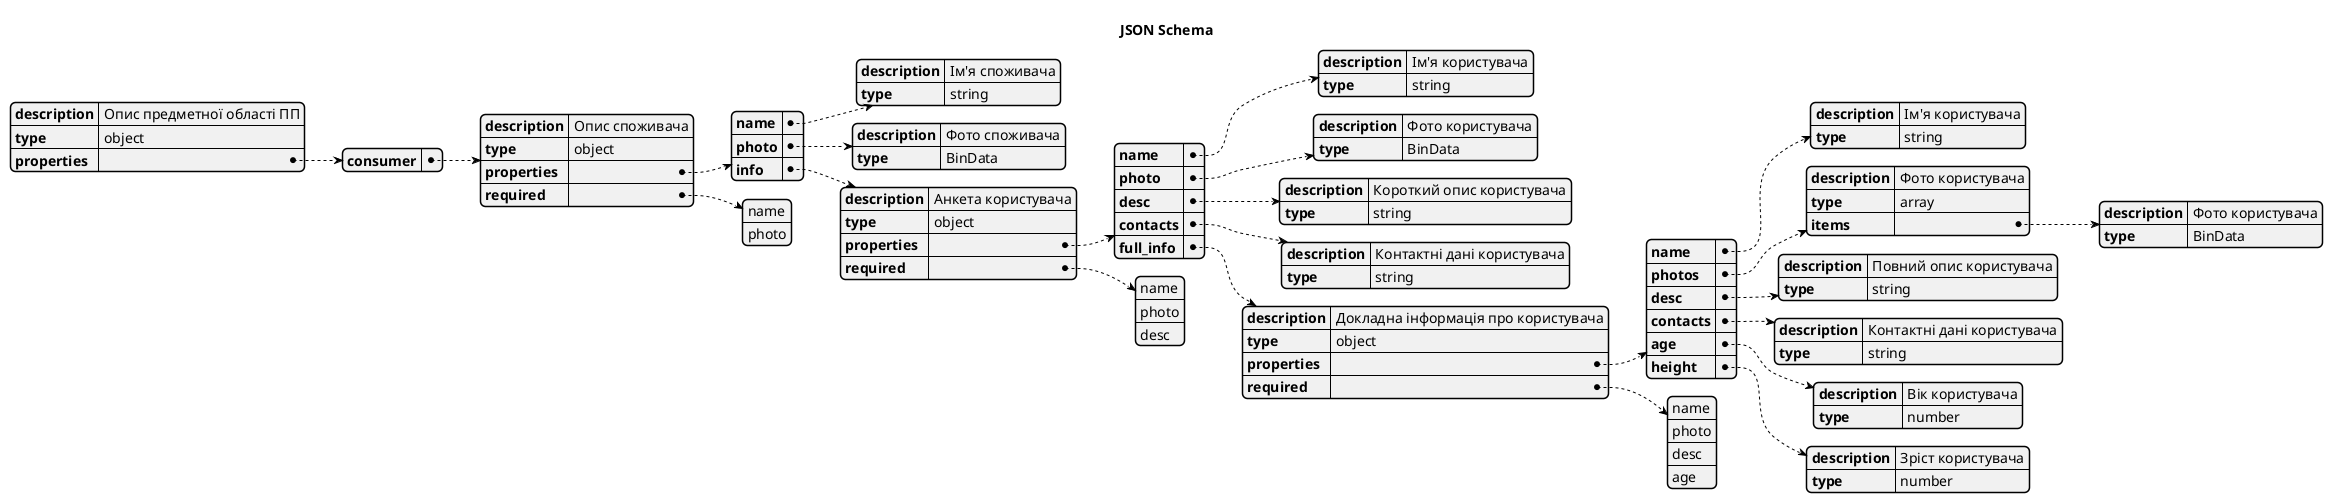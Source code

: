 @startjson json

title JSON Schema

{
  "description": "Опис предметної області ПП",
  "type": "object",
  "properties": {
    "consumer": {
      "description": "Опис споживача",
      "type": "object",
      "properties": {
        "name": {
          "description": "Ім'я споживача",
          "type": "string"
        },
        "photo": {
          "description": "Фото споживача",
          "type": "BinData"
        },
        "info": {
          "description": "Анкета користувача",
          "type": "object",
          "properties": {
            "name": {
              "description": "Ім'я користувача",
              "type": "string"
            },
            "photo": {
              "description": "Фото користувача",
              "type": "BinData"
            },
            "desc": {
              "description": "Короткий опис користувача",
              "type": "string"
            },
            "contacts": {
              "description": "Контактні дані користувача",
              "type": "string"
            },
            "full_info": {
              "description": "Докладна інформація про користувача",
              "type": "object",
              "properties": {
                "name": {
                  "description": "Ім'я користувача",
                  "type": "string"
                },
                "photos": {
                  "description": "Фото користувача",
                  "type": "array",
                  "items": {
                    "description": "Фото користувача",
                    "type": "BinData"
                  }
                },
                "desc": {
                  "description": "Повний опис користувача",
                  "type": "string"
                },
                "contacts": {
                  "description": "Контактні дані користувача",
                  "type": "string"
                },
                "age": {
                  "description": "Вік користувача",
                  "type": "number"
                },
                "height": {
                  "description": "Зріст користувача",
                  "type": "number"
                }
              },
              "required": [
                "name",
                "photo",
                "desc",
                "age"
              ]
            }
          },
          "required": [
            "name",
            "photo",
            "desc"
          ]
        }
      },
      "required": [
        "name",
        "photo"
      ]
    }
  }
}

@endjson